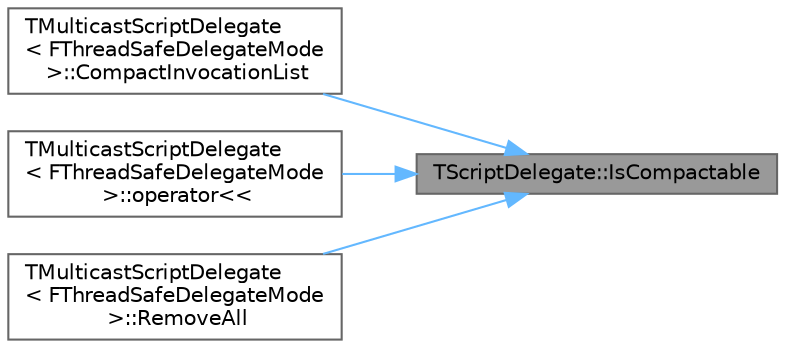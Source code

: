 digraph "TScriptDelegate::IsCompactable"
{
 // INTERACTIVE_SVG=YES
 // LATEX_PDF_SIZE
  bgcolor="transparent";
  edge [fontname=Helvetica,fontsize=10,labelfontname=Helvetica,labelfontsize=10];
  node [fontname=Helvetica,fontsize=10,shape=box,height=0.2,width=0.4];
  rankdir="RL";
  Node1 [id="Node000001",label="TScriptDelegate::IsCompactable",height=0.2,width=0.4,color="gray40", fillcolor="grey60", style="filled", fontcolor="black",tooltip="Checks to see if the user object bound to this delegate will ever be valid again."];
  Node1 -> Node2 [id="edge1_Node000001_Node000002",dir="back",color="steelblue1",style="solid",tooltip=" "];
  Node2 [id="Node000002",label="TMulticastScriptDelegate\l\< FThreadSafeDelegateMode\l \>::CompactInvocationList",height=0.2,width=0.4,color="grey40", fillcolor="white", style="filled",URL="$dc/d3a/classTMulticastScriptDelegate.html#af0b88ac698a85f08cda71c854a9a29e5",tooltip=" "];
  Node1 -> Node3 [id="edge2_Node000001_Node000003",dir="back",color="steelblue1",style="solid",tooltip=" "];
  Node3 [id="Node000003",label="TMulticastScriptDelegate\l\< FThreadSafeDelegateMode\l \>::operator\<\<",height=0.2,width=0.4,color="grey40", fillcolor="white", style="filled",URL="$dc/d3a/classTMulticastScriptDelegate.html#ac1c84303942b12f507dbb38a783c12ca",tooltip=" "];
  Node1 -> Node4 [id="edge3_Node000001_Node000004",dir="back",color="steelblue1",style="solid",tooltip=" "];
  Node4 [id="Node000004",label="TMulticastScriptDelegate\l\< FThreadSafeDelegateMode\l \>::RemoveAll",height=0.2,width=0.4,color="grey40", fillcolor="white", style="filled",URL="$dc/d3a/classTMulticastScriptDelegate.html#a0f140d721b2dcc49c85d6d9e64ecb093",tooltip=" "];
}
